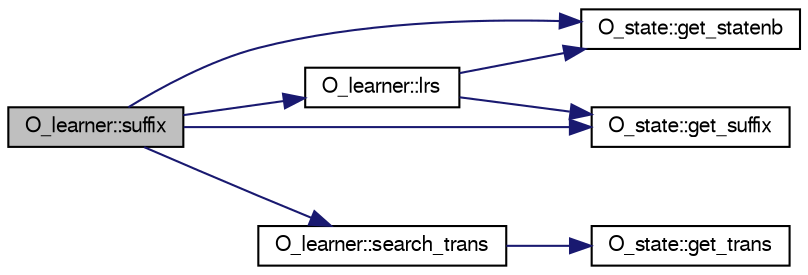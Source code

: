 digraph G
{
  bgcolor="transparent";
  edge [fontname="FreeSans",fontsize="10",labelfontname="FreeSans",labelfontsize="10"];
  node [fontname="FreeSans",fontsize="10",shape=record];
  rankdir=LR;
  Node1 [label="O_learner::suffix",height=0.2,width=0.4,color="black", fillcolor="grey75", style="filled" fontcolor="black"];
  Node1 -> Node2 [color="midnightblue",fontsize="10",style="solid",fontname="FreeSans"];
  Node2 [label="O_state::get_statenb",height=0.2,width=0.4,color="black",URL="$class_o__state.html#a046051313287022e6d9893beac4f3e4b",tooltip="Return the number of the state in FO."];
  Node1 -> Node3 [color="midnightblue",fontsize="10",style="solid",fontname="FreeSans"];
  Node3 [label="O_state::get_suffix",height=0.2,width=0.4,color="black",URL="$class_o__state.html#ae1f577ab7e81969b53d589e22d4e853c",tooltip="Return the suffix link and the associated lrs."];
  Node1 -> Node4 [color="midnightblue",fontsize="10",style="solid",fontname="FreeSans"];
  Node4 [label="O_learner::lrs",height=0.2,width=0.4,color="black",URL="$class_o__learner.html#a9b3f5a9cee0170db35db188ceeea277a",tooltip="Compute the length of common suffix."];
  Node4 -> Node2 [color="midnightblue",fontsize="10",style="solid",fontname="FreeSans"];
  Node4 -> Node3 [color="midnightblue",fontsize="10",style="solid",fontname="FreeSans"];
  Node1 -> Node5 [color="midnightblue",fontsize="10",style="solid",fontname="FreeSans"];
  Node5 [label="O_learner::search_trans",height=0.2,width=0.4,color="black",URL="$class_o__learner.html#ad741e34562041a9113a561e48c0c0fa0",tooltip="Find transition."];
  Node5 -> Node6 [color="midnightblue",fontsize="10",style="solid",fontname="FreeSans"];
  Node6 [label="O_state::get_trans",height=0.2,width=0.4,color="black",URL="$class_o__state.html#a10b14aabd7bb9b8441198cc8934a41d9",tooltip="Return the list transitions."];
}
